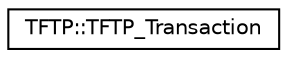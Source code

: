 digraph "Graphical Class Hierarchy"
{
  edge [fontname="Helvetica",fontsize="10",labelfontname="Helvetica",labelfontsize="10"];
  node [fontname="Helvetica",fontsize="10",shape=record];
  rankdir="LR";
  Node0 [label="TFTP::TFTP_Transaction",height=0.2,width=0.4,color="black", fillcolor="white", style="filled",URL="$class_t_f_t_p_1_1_t_f_t_p___transaction.html",tooltip="Internal class for TFTP processing. "];
}
